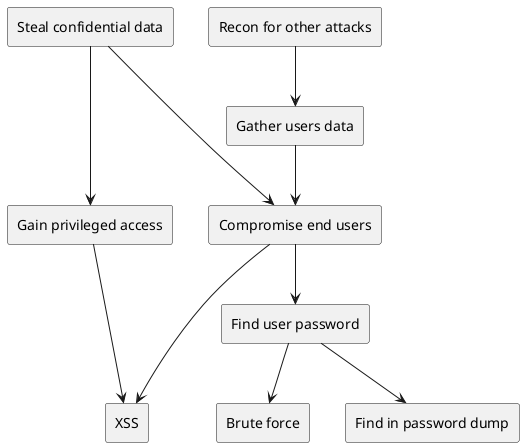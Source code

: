 @startuml
skinparam monochrome true
skinparam defaultTextAlignment center

' Root goals
agent "Steal confidential data" as rootgoal1
agent "Recon for other attacks" as rootgoal2

' Sub goals
agent "Gain privileged access" as gainpriv
rootgoal1 ---> gainpriv

agent "Gather users data" as gatherusers
rootgoal2 --> gatherusers

agent "Compromise end users" as compromiseenduser
gatherusers --> compromiseenduser
rootgoal1 ---> compromiseenduser

agent "XSS" as xss
compromiseenduser ---> xss

agent "Find user password" as guessupassword
compromiseenduser --> guessupassword

agent "Brute force" as bruteforce
guessupassword --> bruteforce
agent "Find in password dump" as passdump
guessupassword --> passdump

gainpriv ---> xss



@enduml
